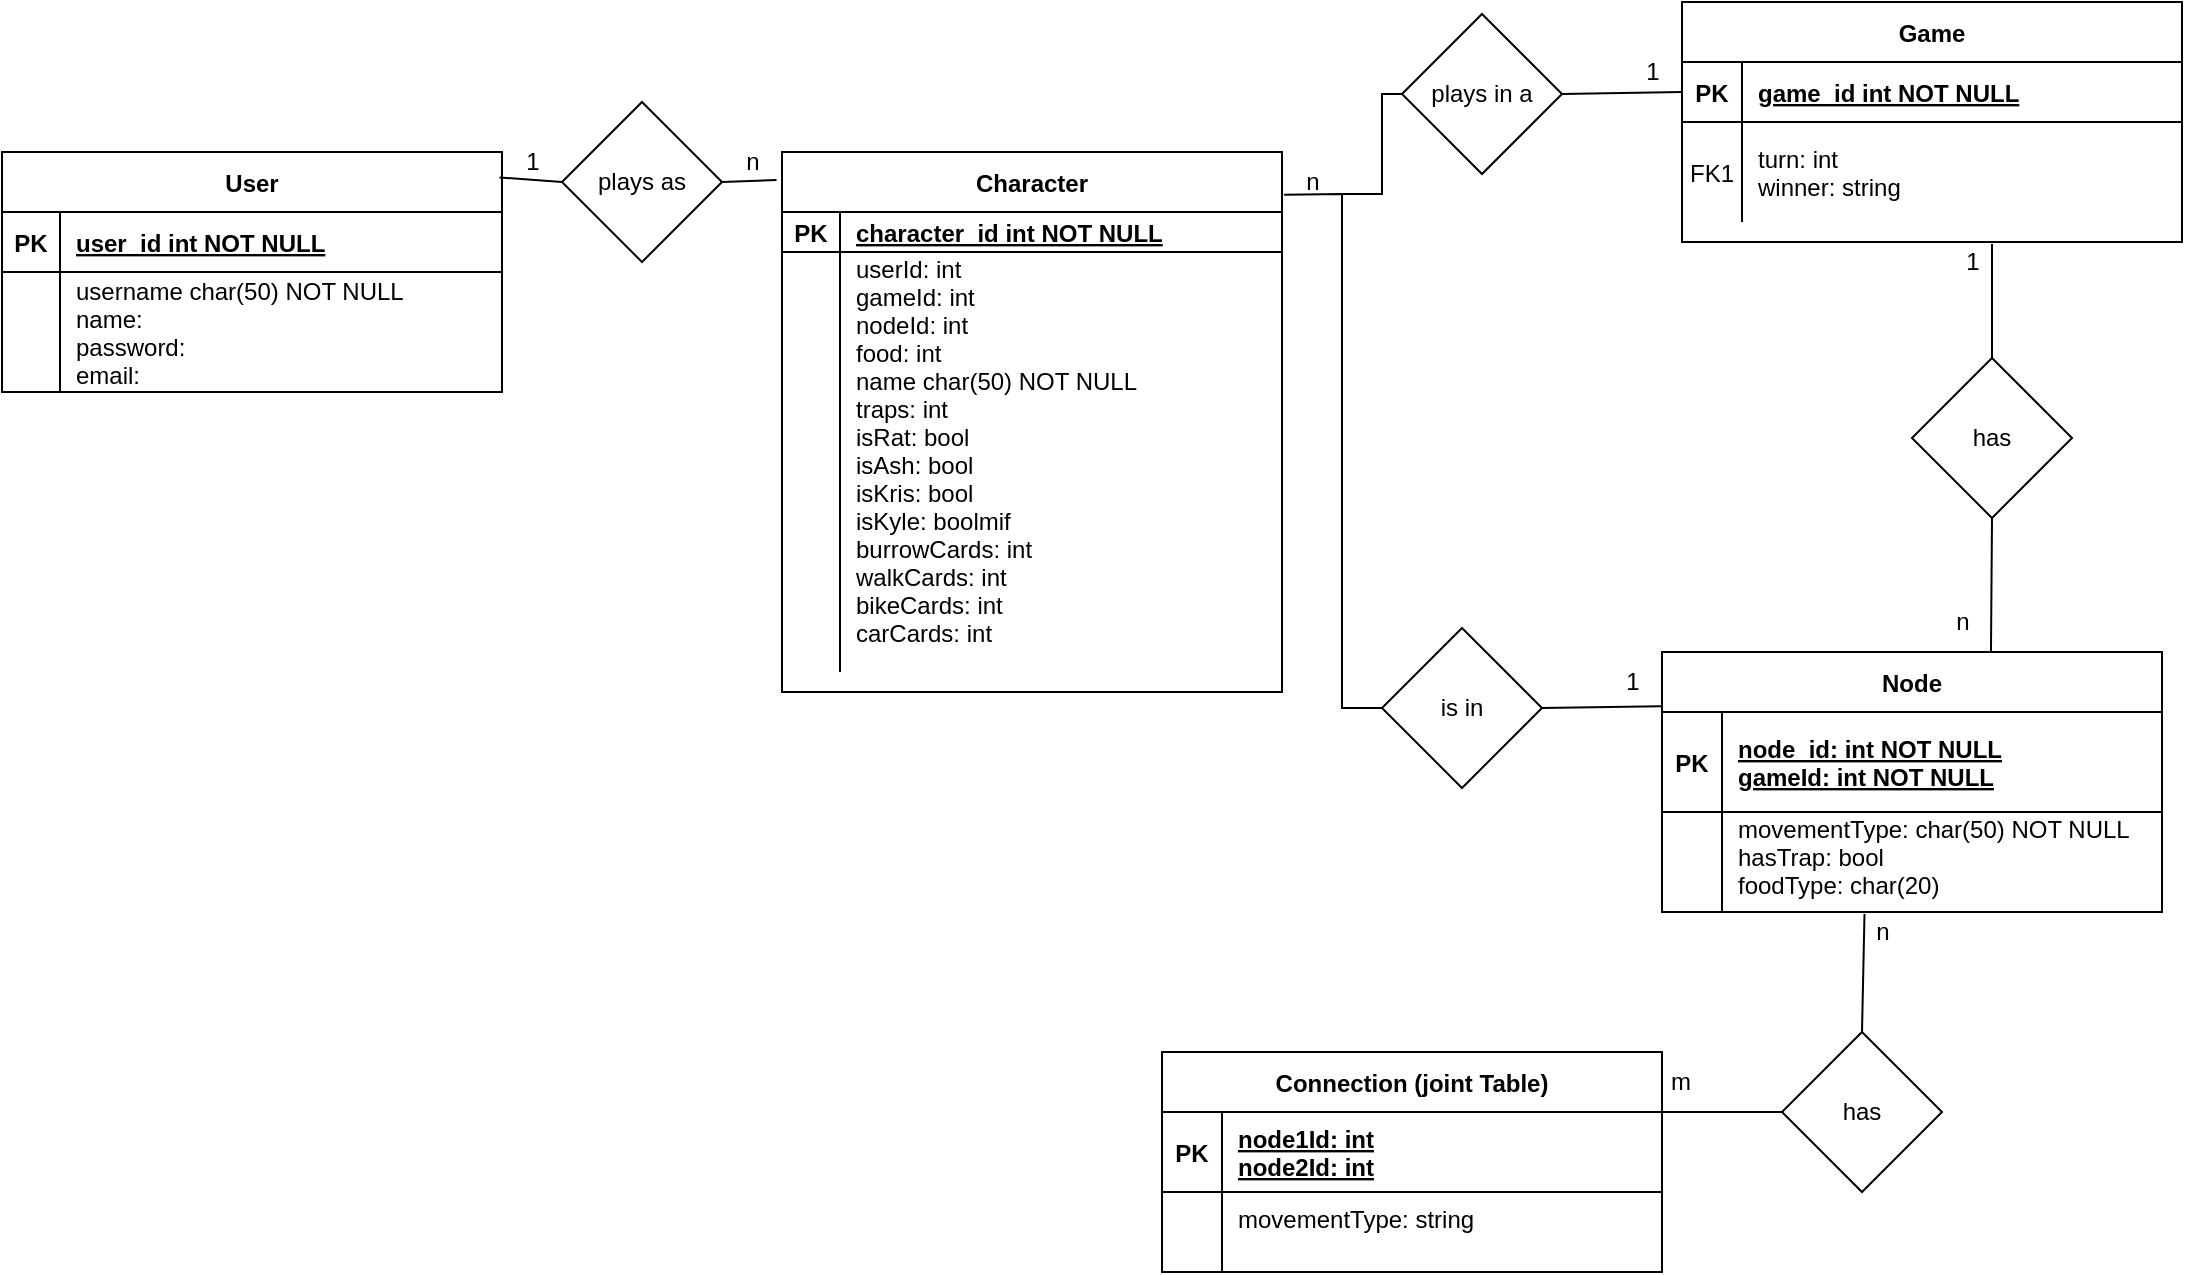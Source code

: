 <mxfile version="21.3.6" type="github">
  <diagram id="R2lEEEUBdFMjLlhIrx00" name="Page-1">
    <mxGraphModel dx="1689" dy="441" grid="1" gridSize="10" guides="1" tooltips="1" connect="1" arrows="1" fold="1" page="1" pageScale="1" pageWidth="850" pageHeight="1100" math="0" shadow="0" extFonts="Permanent Marker^https://fonts.googleapis.com/css?family=Permanent+Marker">
      <root>
        <mxCell id="0" />
        <mxCell id="1" parent="0" />
        <mxCell id="zcm2E6uYJEaqn9uGI2z3-112" value="Game" style="shape=table;startSize=30;container=1;collapsible=1;childLayout=tableLayout;fixedRows=1;rowLines=0;fontStyle=1;align=center;resizeLast=1;" parent="1" vertex="1">
          <mxGeometry x="500" y="85" width="250" height="120" as="geometry" />
        </mxCell>
        <mxCell id="zcm2E6uYJEaqn9uGI2z3-113" value="" style="shape=partialRectangle;collapsible=0;dropTarget=0;pointerEvents=0;fillColor=none;points=[[0,0.5],[1,0.5]];portConstraint=eastwest;top=0;left=0;right=0;bottom=1;" parent="zcm2E6uYJEaqn9uGI2z3-112" vertex="1">
          <mxGeometry y="30" width="250" height="30" as="geometry" />
        </mxCell>
        <mxCell id="zcm2E6uYJEaqn9uGI2z3-114" value="PK" style="shape=partialRectangle;overflow=hidden;connectable=0;fillColor=none;top=0;left=0;bottom=0;right=0;fontStyle=1;" parent="zcm2E6uYJEaqn9uGI2z3-113" vertex="1">
          <mxGeometry width="30" height="30" as="geometry">
            <mxRectangle width="30" height="30" as="alternateBounds" />
          </mxGeometry>
        </mxCell>
        <mxCell id="zcm2E6uYJEaqn9uGI2z3-115" value="game_id int NOT NULL " style="shape=partialRectangle;overflow=hidden;connectable=0;fillColor=none;top=0;left=0;bottom=0;right=0;align=left;spacingLeft=6;fontStyle=5;" parent="zcm2E6uYJEaqn9uGI2z3-113" vertex="1">
          <mxGeometry x="30" width="220" height="30" as="geometry">
            <mxRectangle width="220" height="30" as="alternateBounds" />
          </mxGeometry>
        </mxCell>
        <mxCell id="zcm2E6uYJEaqn9uGI2z3-116" value="" style="shape=partialRectangle;collapsible=0;dropTarget=0;pointerEvents=0;fillColor=none;points=[[0,0.5],[1,0.5]];portConstraint=eastwest;top=0;left=0;right=0;bottom=0;" parent="zcm2E6uYJEaqn9uGI2z3-112" vertex="1">
          <mxGeometry y="60" width="250" height="50" as="geometry" />
        </mxCell>
        <mxCell id="zcm2E6uYJEaqn9uGI2z3-117" value="FK1" style="shape=partialRectangle;overflow=hidden;connectable=0;fillColor=none;top=0;left=0;bottom=0;right=0;" parent="zcm2E6uYJEaqn9uGI2z3-116" vertex="1">
          <mxGeometry width="30" height="50" as="geometry">
            <mxRectangle width="30" height="50" as="alternateBounds" />
          </mxGeometry>
        </mxCell>
        <mxCell id="zcm2E6uYJEaqn9uGI2z3-118" value="turn: int&#xa;winner: string" style="shape=partialRectangle;overflow=hidden;connectable=0;fillColor=none;top=0;left=0;bottom=0;right=0;align=left;spacingLeft=6;" parent="zcm2E6uYJEaqn9uGI2z3-116" vertex="1">
          <mxGeometry x="30" width="220" height="50" as="geometry">
            <mxRectangle width="220" height="50" as="alternateBounds" />
          </mxGeometry>
        </mxCell>
        <mxCell id="zcm2E6uYJEaqn9uGI2z3-126" value="Character" style="shape=table;startSize=30;container=1;collapsible=1;childLayout=tableLayout;fixedRows=1;rowLines=0;fontStyle=1;align=center;resizeLast=1;" parent="1" vertex="1">
          <mxGeometry x="50" y="160" width="250" height="270" as="geometry" />
        </mxCell>
        <mxCell id="zcm2E6uYJEaqn9uGI2z3-127" value="" style="shape=partialRectangle;collapsible=0;dropTarget=0;pointerEvents=0;fillColor=none;points=[[0,0.5],[1,0.5]];portConstraint=eastwest;top=0;left=0;right=0;bottom=1;" parent="zcm2E6uYJEaqn9uGI2z3-126" vertex="1">
          <mxGeometry y="30" width="250" height="20" as="geometry" />
        </mxCell>
        <mxCell id="zcm2E6uYJEaqn9uGI2z3-128" value="PK" style="shape=partialRectangle;overflow=hidden;connectable=0;fillColor=none;top=0;left=0;bottom=0;right=0;fontStyle=1;" parent="zcm2E6uYJEaqn9uGI2z3-127" vertex="1">
          <mxGeometry width="29" height="20" as="geometry">
            <mxRectangle width="29" height="20" as="alternateBounds" />
          </mxGeometry>
        </mxCell>
        <mxCell id="zcm2E6uYJEaqn9uGI2z3-129" value="character_id int NOT NULL " style="shape=partialRectangle;overflow=hidden;connectable=0;fillColor=none;top=0;left=0;bottom=0;right=0;align=left;spacingLeft=6;fontStyle=5;" parent="zcm2E6uYJEaqn9uGI2z3-127" vertex="1">
          <mxGeometry x="29" width="221" height="20" as="geometry">
            <mxRectangle width="221" height="20" as="alternateBounds" />
          </mxGeometry>
        </mxCell>
        <mxCell id="zcm2E6uYJEaqn9uGI2z3-130" value="" style="shape=partialRectangle;collapsible=0;dropTarget=0;pointerEvents=0;fillColor=none;points=[[0,0.5],[1,0.5]];portConstraint=eastwest;top=0;left=0;right=0;bottom=0;" parent="zcm2E6uYJEaqn9uGI2z3-126" vertex="1">
          <mxGeometry y="50" width="250" height="210" as="geometry" />
        </mxCell>
        <mxCell id="zcm2E6uYJEaqn9uGI2z3-131" value="" style="shape=partialRectangle;overflow=hidden;connectable=0;fillColor=none;top=0;left=0;bottom=0;right=0;" parent="zcm2E6uYJEaqn9uGI2z3-130" vertex="1">
          <mxGeometry width="29" height="210" as="geometry">
            <mxRectangle width="29" height="210" as="alternateBounds" />
          </mxGeometry>
        </mxCell>
        <mxCell id="zcm2E6uYJEaqn9uGI2z3-132" value="userId: int&#xa;gameId: int&#xa;nodeId: int&#xa;food: int&#xa;name char(50) NOT NULL&#xa;traps: int&#xa;isRat: bool&#xa;isAsh: bool&#xa;isKris: bool&#xa;isKyle: boolmif&#xa;burrowCards: int&#xa;walkCards: int&#xa;bikeCards: int&#xa;carCards: int&#xa;" style="shape=partialRectangle;overflow=hidden;connectable=0;fillColor=none;top=0;left=0;bottom=0;right=0;align=left;spacingLeft=6;" parent="zcm2E6uYJEaqn9uGI2z3-130" vertex="1">
          <mxGeometry x="29" width="221" height="210" as="geometry">
            <mxRectangle width="221" height="210" as="alternateBounds" />
          </mxGeometry>
        </mxCell>
        <mxCell id="zcm2E6uYJEaqn9uGI2z3-173" value="Node" style="shape=table;startSize=30;container=1;collapsible=1;childLayout=tableLayout;fixedRows=1;rowLines=0;fontStyle=1;align=center;resizeLast=1;" parent="1" vertex="1">
          <mxGeometry x="490" y="410" width="250" height="130" as="geometry" />
        </mxCell>
        <mxCell id="zcm2E6uYJEaqn9uGI2z3-174" value="" style="shape=partialRectangle;collapsible=0;dropTarget=0;pointerEvents=0;fillColor=none;points=[[0,0.5],[1,0.5]];portConstraint=eastwest;top=0;left=0;right=0;bottom=1;" parent="zcm2E6uYJEaqn9uGI2z3-173" vertex="1">
          <mxGeometry y="30" width="250" height="50" as="geometry" />
        </mxCell>
        <mxCell id="zcm2E6uYJEaqn9uGI2z3-175" value="PK" style="shape=partialRectangle;overflow=hidden;connectable=0;fillColor=none;top=0;left=0;bottom=0;right=0;fontStyle=1;" parent="zcm2E6uYJEaqn9uGI2z3-174" vertex="1">
          <mxGeometry width="30" height="50" as="geometry">
            <mxRectangle width="30" height="50" as="alternateBounds" />
          </mxGeometry>
        </mxCell>
        <mxCell id="zcm2E6uYJEaqn9uGI2z3-176" value="node_id: int NOT NULL&#xa;gameId: int NOT NULL" style="shape=partialRectangle;overflow=hidden;connectable=0;fillColor=none;top=0;left=0;bottom=0;right=0;align=left;spacingLeft=6;fontStyle=5;" parent="zcm2E6uYJEaqn9uGI2z3-174" vertex="1">
          <mxGeometry x="30" width="220" height="50" as="geometry">
            <mxRectangle width="220" height="50" as="alternateBounds" />
          </mxGeometry>
        </mxCell>
        <mxCell id="zcm2E6uYJEaqn9uGI2z3-177" value="" style="shape=partialRectangle;collapsible=0;dropTarget=0;pointerEvents=0;fillColor=none;points=[[0,0.5],[1,0.5]];portConstraint=eastwest;top=0;left=0;right=0;bottom=0;" parent="zcm2E6uYJEaqn9uGI2z3-173" vertex="1">
          <mxGeometry y="80" width="250" height="50" as="geometry" />
        </mxCell>
        <mxCell id="zcm2E6uYJEaqn9uGI2z3-178" value="" style="shape=partialRectangle;overflow=hidden;connectable=0;fillColor=none;top=0;left=0;bottom=0;right=0;" parent="zcm2E6uYJEaqn9uGI2z3-177" vertex="1">
          <mxGeometry width="30" height="50" as="geometry">
            <mxRectangle width="30" height="50" as="alternateBounds" />
          </mxGeometry>
        </mxCell>
        <mxCell id="zcm2E6uYJEaqn9uGI2z3-179" value="movementType: char(50) NOT NULL&#xa;hasTrap: bool&#xa;foodType: char(20)&#xa;&#xa;" style="shape=partialRectangle;overflow=hidden;connectable=0;fillColor=none;top=0;left=0;bottom=0;right=0;align=left;spacingLeft=6;" parent="zcm2E6uYJEaqn9uGI2z3-177" vertex="1">
          <mxGeometry x="30" width="220" height="50" as="geometry">
            <mxRectangle width="220" height="50" as="alternateBounds" />
          </mxGeometry>
        </mxCell>
        <mxCell id="jXuqjFxC8-Kcla0deU2q-8" value="User" style="shape=table;startSize=30;container=1;collapsible=1;childLayout=tableLayout;fixedRows=1;rowLines=0;fontStyle=1;align=center;resizeLast=1;" parent="1" vertex="1">
          <mxGeometry x="-340" y="160" width="250" height="120" as="geometry" />
        </mxCell>
        <mxCell id="jXuqjFxC8-Kcla0deU2q-9" value="" style="shape=partialRectangle;collapsible=0;dropTarget=0;pointerEvents=0;fillColor=none;points=[[0,0.5],[1,0.5]];portConstraint=eastwest;top=0;left=0;right=0;bottom=1;" parent="jXuqjFxC8-Kcla0deU2q-8" vertex="1">
          <mxGeometry y="30" width="250" height="30" as="geometry" />
        </mxCell>
        <mxCell id="jXuqjFxC8-Kcla0deU2q-10" value="PK" style="shape=partialRectangle;overflow=hidden;connectable=0;fillColor=none;top=0;left=0;bottom=0;right=0;fontStyle=1;" parent="jXuqjFxC8-Kcla0deU2q-9" vertex="1">
          <mxGeometry width="29" height="30" as="geometry">
            <mxRectangle width="29" height="30" as="alternateBounds" />
          </mxGeometry>
        </mxCell>
        <mxCell id="jXuqjFxC8-Kcla0deU2q-11" value="user_id int NOT NULL " style="shape=partialRectangle;overflow=hidden;connectable=0;fillColor=none;top=0;left=0;bottom=0;right=0;align=left;spacingLeft=6;fontStyle=5;" parent="jXuqjFxC8-Kcla0deU2q-9" vertex="1">
          <mxGeometry x="29" width="221" height="30" as="geometry">
            <mxRectangle width="221" height="30" as="alternateBounds" />
          </mxGeometry>
        </mxCell>
        <mxCell id="jXuqjFxC8-Kcla0deU2q-12" value="" style="shape=partialRectangle;collapsible=0;dropTarget=0;pointerEvents=0;fillColor=none;points=[[0,0.5],[1,0.5]];portConstraint=eastwest;top=0;left=0;right=0;bottom=0;" parent="jXuqjFxC8-Kcla0deU2q-8" vertex="1">
          <mxGeometry y="60" width="250" height="60" as="geometry" />
        </mxCell>
        <mxCell id="jXuqjFxC8-Kcla0deU2q-13" value="" style="shape=partialRectangle;overflow=hidden;connectable=0;fillColor=none;top=0;left=0;bottom=0;right=0;" parent="jXuqjFxC8-Kcla0deU2q-12" vertex="1">
          <mxGeometry width="29" height="60" as="geometry">
            <mxRectangle width="29" height="60" as="alternateBounds" />
          </mxGeometry>
        </mxCell>
        <mxCell id="jXuqjFxC8-Kcla0deU2q-14" value="username char(50) NOT NULL&#xa;name:&#xa;password: &#xa;email:" style="shape=partialRectangle;overflow=hidden;connectable=0;fillColor=none;top=0;left=0;bottom=0;right=0;align=left;spacingLeft=6;" parent="jXuqjFxC8-Kcla0deU2q-12" vertex="1">
          <mxGeometry x="29" width="221" height="60" as="geometry">
            <mxRectangle width="221" height="60" as="alternateBounds" />
          </mxGeometry>
        </mxCell>
        <mxCell id="bPfpBax9I5zKaIWn22jN-9" value="Connection (joint Table)" style="shape=table;startSize=30;container=1;collapsible=1;childLayout=tableLayout;fixedRows=1;rowLines=0;fontStyle=1;align=center;resizeLast=1;" vertex="1" parent="1">
          <mxGeometry x="240" y="610" width="250" height="110.0" as="geometry" />
        </mxCell>
        <mxCell id="bPfpBax9I5zKaIWn22jN-10" value="" style="shape=partialRectangle;collapsible=0;dropTarget=0;pointerEvents=0;fillColor=none;points=[[0,0.5],[1,0.5]];portConstraint=eastwest;top=0;left=0;right=0;bottom=1;" vertex="1" parent="bPfpBax9I5zKaIWn22jN-9">
          <mxGeometry y="30" width="250" height="40" as="geometry" />
        </mxCell>
        <mxCell id="bPfpBax9I5zKaIWn22jN-11" value="PK" style="shape=partialRectangle;overflow=hidden;connectable=0;fillColor=none;top=0;left=0;bottom=0;right=0;fontStyle=1;" vertex="1" parent="bPfpBax9I5zKaIWn22jN-10">
          <mxGeometry width="30" height="40" as="geometry">
            <mxRectangle width="30" height="40" as="alternateBounds" />
          </mxGeometry>
        </mxCell>
        <mxCell id="bPfpBax9I5zKaIWn22jN-12" value="node1Id: int&#xa;node2Id: int" style="shape=partialRectangle;overflow=hidden;connectable=0;fillColor=none;top=0;left=0;bottom=0;right=0;align=left;spacingLeft=6;fontStyle=5;" vertex="1" parent="bPfpBax9I5zKaIWn22jN-10">
          <mxGeometry x="30" width="220" height="40" as="geometry">
            <mxRectangle width="220" height="40" as="alternateBounds" />
          </mxGeometry>
        </mxCell>
        <mxCell id="bPfpBax9I5zKaIWn22jN-13" value="" style="shape=partialRectangle;collapsible=0;dropTarget=0;pointerEvents=0;fillColor=none;points=[[0,0.5],[1,0.5]];portConstraint=eastwest;top=0;left=0;right=0;bottom=0;" vertex="1" parent="bPfpBax9I5zKaIWn22jN-9">
          <mxGeometry y="70" width="250" height="40" as="geometry" />
        </mxCell>
        <mxCell id="bPfpBax9I5zKaIWn22jN-14" value="" style="shape=partialRectangle;overflow=hidden;connectable=0;fillColor=none;top=0;left=0;bottom=0;right=0;" vertex="1" parent="bPfpBax9I5zKaIWn22jN-13">
          <mxGeometry width="30" height="40" as="geometry">
            <mxRectangle width="30" height="40" as="alternateBounds" />
          </mxGeometry>
        </mxCell>
        <mxCell id="bPfpBax9I5zKaIWn22jN-15" value="movementType: string&#xa;" style="shape=partialRectangle;overflow=hidden;connectable=0;fillColor=none;top=0;left=0;bottom=0;right=0;align=left;spacingLeft=6;" vertex="1" parent="bPfpBax9I5zKaIWn22jN-13">
          <mxGeometry x="30" width="220" height="40" as="geometry">
            <mxRectangle width="220" height="40" as="alternateBounds" />
          </mxGeometry>
        </mxCell>
        <mxCell id="bPfpBax9I5zKaIWn22jN-21" value="has" style="rhombus;whiteSpace=wrap;html=1;" vertex="1" parent="1">
          <mxGeometry x="615" y="263" width="80" height="80" as="geometry" />
        </mxCell>
        <mxCell id="bPfpBax9I5zKaIWn22jN-22" value="" style="endArrow=none;html=1;rounded=0;exitX=0.5;exitY=0;exitDx=0;exitDy=0;" edge="1" parent="1">
          <mxGeometry width="50" height="50" relative="1" as="geometry">
            <mxPoint x="655" y="263.0" as="sourcePoint" />
            <mxPoint x="655" y="206" as="targetPoint" />
          </mxGeometry>
        </mxCell>
        <mxCell id="bPfpBax9I5zKaIWn22jN-23" value="" style="endArrow=none;html=1;rounded=0;entryX=0.5;entryY=1;entryDx=0;entryDy=0;exitX=0.983;exitY=0.987;exitDx=0;exitDy=0;exitPerimeter=0;" edge="1" parent="1" source="bPfpBax9I5zKaIWn22jN-44" target="bPfpBax9I5zKaIWn22jN-21">
          <mxGeometry width="50" height="50" relative="1" as="geometry">
            <mxPoint x="589" y="420" as="sourcePoint" />
            <mxPoint x="589.38" y="390" as="targetPoint" />
          </mxGeometry>
        </mxCell>
        <mxCell id="bPfpBax9I5zKaIWn22jN-24" value="plays in a" style="rhombus;whiteSpace=wrap;html=1;" vertex="1" parent="1">
          <mxGeometry x="360" y="91" width="80" height="80" as="geometry" />
        </mxCell>
        <mxCell id="bPfpBax9I5zKaIWn22jN-25" value="" style="endArrow=none;html=1;rounded=0;exitX=1;exitY=0.5;exitDx=0;exitDy=0;entryX=0;entryY=0.5;entryDx=0;entryDy=0;" edge="1" parent="1" source="bPfpBax9I5zKaIWn22jN-24" target="zcm2E6uYJEaqn9uGI2z3-113">
          <mxGeometry width="50" height="50" relative="1" as="geometry">
            <mxPoint x="580" y="360" as="sourcePoint" />
            <mxPoint x="480" y="110" as="targetPoint" />
          </mxGeometry>
        </mxCell>
        <mxCell id="bPfpBax9I5zKaIWn22jN-27" value="" style="endArrow=none;html=1;rounded=0;entryX=0;entryY=0.5;entryDx=0;entryDy=0;" edge="1" parent="1">
          <mxGeometry width="50" height="50" relative="1" as="geometry">
            <mxPoint x="330" y="181" as="sourcePoint" />
            <mxPoint x="360" y="131" as="targetPoint" />
            <Array as="points">
              <mxPoint x="350" y="181" />
              <mxPoint x="350" y="131" />
            </Array>
          </mxGeometry>
        </mxCell>
        <mxCell id="bPfpBax9I5zKaIWn22jN-29" value="has" style="rhombus;whiteSpace=wrap;html=1;" vertex="1" parent="1">
          <mxGeometry x="550" y="600" width="80" height="80" as="geometry" />
        </mxCell>
        <mxCell id="bPfpBax9I5zKaIWn22jN-30" value="" style="endArrow=none;html=1;rounded=0;exitX=0.5;exitY=0;exitDx=0;exitDy=0;entryX=0.405;entryY=1.021;entryDx=0;entryDy=0;entryPerimeter=0;" edge="1" parent="1" source="bPfpBax9I5zKaIWn22jN-29" target="zcm2E6uYJEaqn9uGI2z3-177">
          <mxGeometry width="50" height="50" relative="1" as="geometry">
            <mxPoint x="575" y="717" as="sourcePoint" />
            <mxPoint x="468" y="460" as="targetPoint" />
          </mxGeometry>
        </mxCell>
        <mxCell id="bPfpBax9I5zKaIWn22jN-31" value="" style="endArrow=none;html=1;rounded=0;entryX=0;entryY=0.5;entryDx=0;entryDy=0;exitX=0.033;exitY=1.002;exitDx=0;exitDy=0;exitPerimeter=0;" edge="1" parent="1" source="bPfpBax9I5zKaIWn22jN-52" target="bPfpBax9I5zKaIWn22jN-29">
          <mxGeometry width="50" height="50" relative="1" as="geometry">
            <mxPoint x="600.5" y="688.71" as="sourcePoint" />
            <mxPoint x="599.38" y="400" as="targetPoint" />
          </mxGeometry>
        </mxCell>
        <mxCell id="bPfpBax9I5zKaIWn22jN-33" value="1" style="text;html=1;align=center;verticalAlign=middle;resizable=0;points=[];autosize=1;strokeColor=none;fillColor=none;" vertex="1" parent="1">
          <mxGeometry x="470" y="105" width="30" height="30" as="geometry" />
        </mxCell>
        <mxCell id="bPfpBax9I5zKaIWn22jN-34" value="is in" style="rhombus;whiteSpace=wrap;html=1;" vertex="1" parent="1">
          <mxGeometry x="350" y="398" width="80" height="80" as="geometry" />
        </mxCell>
        <mxCell id="bPfpBax9I5zKaIWn22jN-35" value="" style="endArrow=none;html=1;rounded=0;exitX=1;exitY=0.5;exitDx=0;exitDy=0;entryX=0.005;entryY=0.365;entryDx=0;entryDy=0;entryPerimeter=0;" edge="1" parent="1" source="bPfpBax9I5zKaIWn22jN-38">
          <mxGeometry width="50" height="50" relative="1" as="geometry">
            <mxPoint x="579" y="710" as="sourcePoint" />
            <mxPoint x="490" y="447" as="targetPoint" />
          </mxGeometry>
        </mxCell>
        <mxCell id="bPfpBax9I5zKaIWn22jN-37" value="n" style="text;html=1;align=center;verticalAlign=middle;resizable=0;points=[];autosize=1;strokeColor=none;fillColor=none;" vertex="1" parent="1">
          <mxGeometry x="300" y="160" width="30" height="30" as="geometry" />
        </mxCell>
        <mxCell id="bPfpBax9I5zKaIWn22jN-40" value="n" style="text;html=1;align=center;verticalAlign=middle;resizable=0;points=[];autosize=1;strokeColor=none;fillColor=none;" vertex="1" parent="1">
          <mxGeometry x="585" y="535" width="30" height="30" as="geometry" />
        </mxCell>
        <mxCell id="bPfpBax9I5zKaIWn22jN-43" value="1" style="text;html=1;align=center;verticalAlign=middle;resizable=0;points=[];autosize=1;strokeColor=none;fillColor=none;" vertex="1" parent="1">
          <mxGeometry x="630" y="200" width="30" height="30" as="geometry" />
        </mxCell>
        <mxCell id="bPfpBax9I5zKaIWn22jN-44" value="n" style="text;html=1;align=center;verticalAlign=middle;resizable=0;points=[];autosize=1;strokeColor=none;fillColor=none;" vertex="1" parent="1">
          <mxGeometry x="625" y="380" width="30" height="30" as="geometry" />
        </mxCell>
        <mxCell id="bPfpBax9I5zKaIWn22jN-45" value="" style="endArrow=none;html=1;rounded=0;exitX=1;exitY=0.5;exitDx=0;exitDy=0;entryX=0.983;entryY=0.904;entryDx=0;entryDy=0;entryPerimeter=0;" edge="1" parent="1" source="bPfpBax9I5zKaIWn22jN-34" target="bPfpBax9I5zKaIWn22jN-38">
          <mxGeometry width="50" height="50" relative="1" as="geometry">
            <mxPoint x="440" y="438" as="sourcePoint" />
            <mxPoint x="490" y="447" as="targetPoint" />
          </mxGeometry>
        </mxCell>
        <mxCell id="bPfpBax9I5zKaIWn22jN-38" value="1" style="text;html=1;align=center;verticalAlign=middle;resizable=0;points=[];autosize=1;strokeColor=none;fillColor=none;" vertex="1" parent="1">
          <mxGeometry x="460" y="410" width="30" height="30" as="geometry" />
        </mxCell>
        <mxCell id="bPfpBax9I5zKaIWn22jN-46" value="plays as" style="rhombus;whiteSpace=wrap;html=1;" vertex="1" parent="1">
          <mxGeometry x="-60" y="135" width="80" height="80" as="geometry" />
        </mxCell>
        <mxCell id="bPfpBax9I5zKaIWn22jN-48" value="" style="endArrow=none;html=1;rounded=0;exitX=0.995;exitY=0.106;exitDx=0;exitDy=0;entryX=0;entryY=0.5;entryDx=0;entryDy=0;exitPerimeter=0;" edge="1" parent="1" target="bPfpBax9I5zKaIWn22jN-46" source="jXuqjFxC8-Kcla0deU2q-8">
          <mxGeometry width="50" height="50" relative="1" as="geometry">
            <mxPoint x="-130" y="276" as="sourcePoint" />
            <mxPoint x="40" y="322" as="targetPoint" />
          </mxGeometry>
        </mxCell>
        <mxCell id="bPfpBax9I5zKaIWn22jN-49" value="n" style="text;html=1;align=center;verticalAlign=middle;resizable=0;points=[];autosize=1;strokeColor=none;fillColor=none;" vertex="1" parent="1">
          <mxGeometry x="20" y="150" width="30" height="30" as="geometry" />
        </mxCell>
        <mxCell id="bPfpBax9I5zKaIWn22jN-50" value="" style="endArrow=none;html=1;rounded=0;exitX=1;exitY=0.5;exitDx=0;exitDy=0;entryX=-0.011;entryY=0.052;entryDx=0;entryDy=0;entryPerimeter=0;" edge="1" parent="1" source="bPfpBax9I5zKaIWn22jN-46" target="zcm2E6uYJEaqn9uGI2z3-126">
          <mxGeometry width="50" height="50" relative="1" as="geometry">
            <mxPoint x="-9" y="290" as="sourcePoint" />
            <mxPoint x="80.0" y="111.52" as="targetPoint" />
          </mxGeometry>
        </mxCell>
        <mxCell id="bPfpBax9I5zKaIWn22jN-51" value="1" style="text;html=1;align=center;verticalAlign=middle;resizable=0;points=[];autosize=1;strokeColor=none;fillColor=none;" vertex="1" parent="1">
          <mxGeometry x="-90" y="150" width="30" height="30" as="geometry" />
        </mxCell>
        <mxCell id="bPfpBax9I5zKaIWn22jN-52" value="m" style="text;html=1;align=center;verticalAlign=middle;resizable=0;points=[];autosize=1;strokeColor=none;fillColor=none;" vertex="1" parent="1">
          <mxGeometry x="484" y="610" width="30" height="30" as="geometry" />
        </mxCell>
        <mxCell id="bPfpBax9I5zKaIWn22jN-56" value="" style="endArrow=none;html=1;rounded=0;entryX=1.004;entryY=0.079;entryDx=0;entryDy=0;exitX=0;exitY=0.5;exitDx=0;exitDy=0;entryPerimeter=0;" edge="1" parent="1" source="bPfpBax9I5zKaIWn22jN-34" target="zcm2E6uYJEaqn9uGI2z3-126">
          <mxGeometry width="50" height="50" relative="1" as="geometry">
            <mxPoint x="340" y="378" as="sourcePoint" />
            <mxPoint x="342" y="300" as="targetPoint" />
            <Array as="points">
              <mxPoint x="330" y="438" />
              <mxPoint x="330" y="181" />
            </Array>
          </mxGeometry>
        </mxCell>
      </root>
    </mxGraphModel>
  </diagram>
</mxfile>
